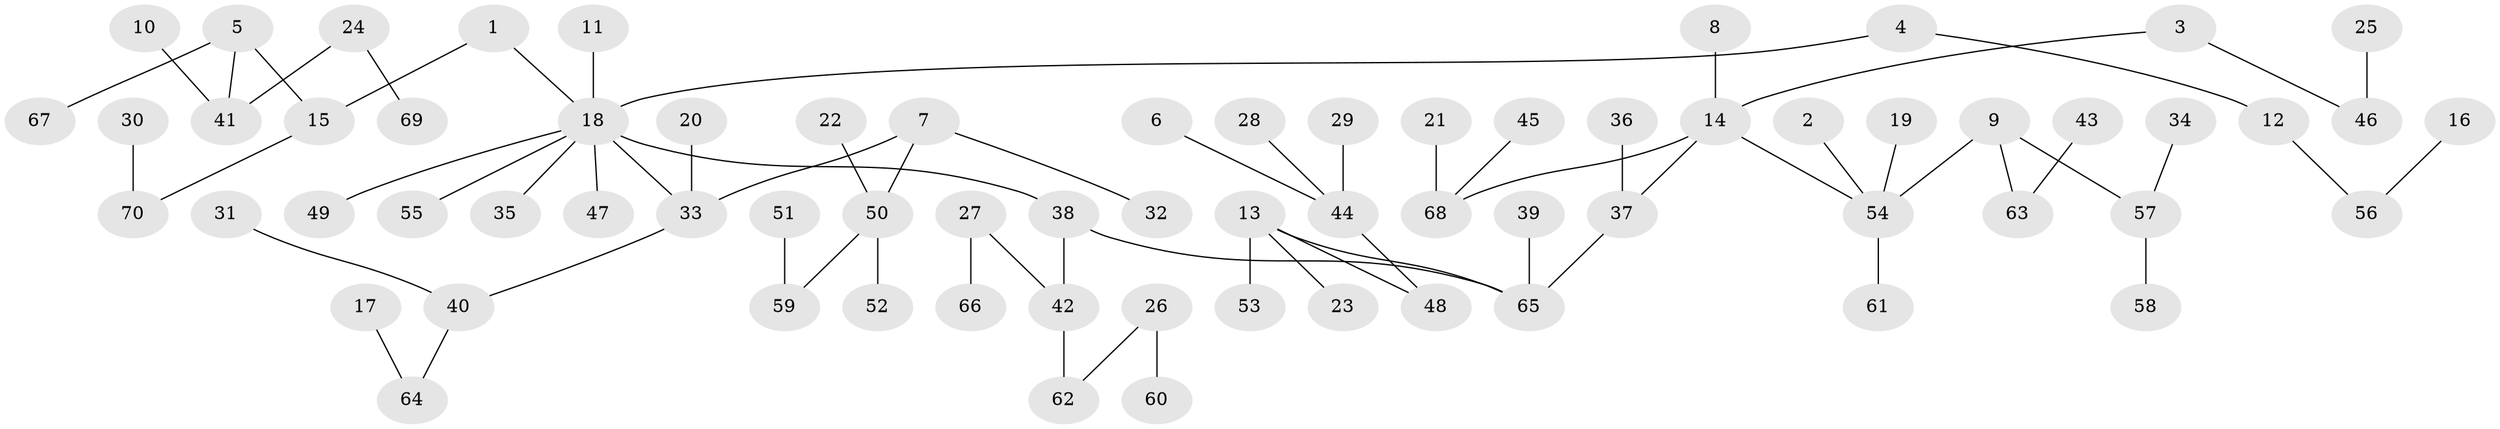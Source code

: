 // original degree distribution, {6: 0.04285714285714286, 5: 0.03571428571428571, 3: 0.1357142857142857, 4: 0.04285714285714286, 2: 0.22857142857142856, 1: 0.5142857142857142}
// Generated by graph-tools (version 1.1) at 2025/02/03/09/25 03:02:18]
// undirected, 70 vertices, 69 edges
graph export_dot {
graph [start="1"]
  node [color=gray90,style=filled];
  1;
  2;
  3;
  4;
  5;
  6;
  7;
  8;
  9;
  10;
  11;
  12;
  13;
  14;
  15;
  16;
  17;
  18;
  19;
  20;
  21;
  22;
  23;
  24;
  25;
  26;
  27;
  28;
  29;
  30;
  31;
  32;
  33;
  34;
  35;
  36;
  37;
  38;
  39;
  40;
  41;
  42;
  43;
  44;
  45;
  46;
  47;
  48;
  49;
  50;
  51;
  52;
  53;
  54;
  55;
  56;
  57;
  58;
  59;
  60;
  61;
  62;
  63;
  64;
  65;
  66;
  67;
  68;
  69;
  70;
  1 -- 15 [weight=1.0];
  1 -- 18 [weight=1.0];
  2 -- 54 [weight=1.0];
  3 -- 14 [weight=1.0];
  3 -- 46 [weight=1.0];
  4 -- 12 [weight=1.0];
  4 -- 18 [weight=1.0];
  5 -- 15 [weight=1.0];
  5 -- 41 [weight=1.0];
  5 -- 67 [weight=1.0];
  6 -- 44 [weight=1.0];
  7 -- 32 [weight=1.0];
  7 -- 33 [weight=1.0];
  7 -- 50 [weight=1.0];
  8 -- 14 [weight=1.0];
  9 -- 54 [weight=1.0];
  9 -- 57 [weight=1.0];
  9 -- 63 [weight=1.0];
  10 -- 41 [weight=1.0];
  11 -- 18 [weight=1.0];
  12 -- 56 [weight=1.0];
  13 -- 23 [weight=1.0];
  13 -- 48 [weight=1.0];
  13 -- 53 [weight=1.0];
  13 -- 65 [weight=1.0];
  14 -- 37 [weight=1.0];
  14 -- 54 [weight=1.0];
  14 -- 68 [weight=1.0];
  15 -- 70 [weight=1.0];
  16 -- 56 [weight=1.0];
  17 -- 64 [weight=1.0];
  18 -- 33 [weight=1.0];
  18 -- 35 [weight=1.0];
  18 -- 38 [weight=1.0];
  18 -- 47 [weight=1.0];
  18 -- 49 [weight=1.0];
  18 -- 55 [weight=1.0];
  19 -- 54 [weight=1.0];
  20 -- 33 [weight=1.0];
  21 -- 68 [weight=1.0];
  22 -- 50 [weight=1.0];
  24 -- 41 [weight=1.0];
  24 -- 69 [weight=1.0];
  25 -- 46 [weight=1.0];
  26 -- 60 [weight=1.0];
  26 -- 62 [weight=1.0];
  27 -- 42 [weight=1.0];
  27 -- 66 [weight=1.0];
  28 -- 44 [weight=1.0];
  29 -- 44 [weight=1.0];
  30 -- 70 [weight=1.0];
  31 -- 40 [weight=1.0];
  33 -- 40 [weight=1.0];
  34 -- 57 [weight=1.0];
  36 -- 37 [weight=1.0];
  37 -- 65 [weight=1.0];
  38 -- 42 [weight=1.0];
  38 -- 65 [weight=1.0];
  39 -- 65 [weight=1.0];
  40 -- 64 [weight=1.0];
  42 -- 62 [weight=1.0];
  43 -- 63 [weight=1.0];
  44 -- 48 [weight=1.0];
  45 -- 68 [weight=1.0];
  50 -- 52 [weight=1.0];
  50 -- 59 [weight=1.0];
  51 -- 59 [weight=1.0];
  54 -- 61 [weight=1.0];
  57 -- 58 [weight=1.0];
}
